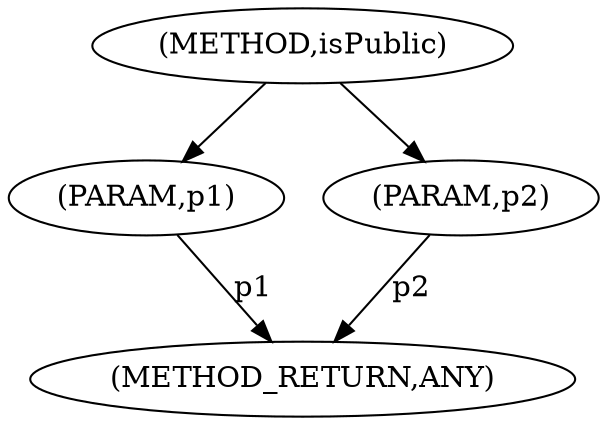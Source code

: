 digraph "isPublic" {  
"5797" [label = <(METHOD,isPublic)> ]
"5801" [label = <(METHOD_RETURN,ANY)> ]
"5798" [label = <(PARAM,p1)> ]
"5799" [label = <(PARAM,p2)> ]
  "5798" -> "5801"  [ label = "p1"] 
  "5799" -> "5801"  [ label = "p2"] 
  "5797" -> "5798" 
  "5797" -> "5799" 
}
